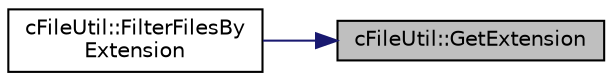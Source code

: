digraph "cFileUtil::GetExtension"
{
 // LATEX_PDF_SIZE
  edge [fontname="Helvetica",fontsize="10",labelfontname="Helvetica",labelfontsize="10"];
  node [fontname="Helvetica",fontsize="10",shape=record];
  rankdir="RL";
  Node1 [label="cFileUtil::GetExtension",height=0.2,width=0.4,color="black", fillcolor="grey75", style="filled", fontcolor="black",tooltip=" "];
  Node1 -> Node2 [dir="back",color="midnightblue",fontsize="10",style="solid",fontname="Helvetica"];
  Node2 [label="cFileUtil::FilterFilesBy\lExtension",height=0.2,width=0.4,color="black", fillcolor="white", style="filled",URL="$classc_file_util.html#a477e70eb841dd8b31e541f00e9f50b5d",tooltip=" "];
}
